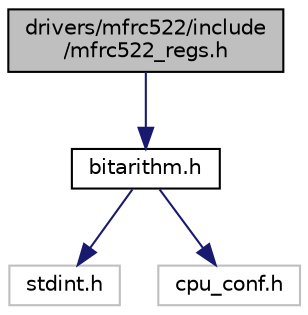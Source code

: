 digraph "drivers/mfrc522/include/mfrc522_regs.h"
{
 // LATEX_PDF_SIZE
  edge [fontname="Helvetica",fontsize="10",labelfontname="Helvetica",labelfontsize="10"];
  node [fontname="Helvetica",fontsize="10",shape=record];
  Node1 [label="drivers/mfrc522/include\l/mfrc522_regs.h",height=0.2,width=0.4,color="black", fillcolor="grey75", style="filled", fontcolor="black",tooltip="Register definitions for the MFRC522 controller."];
  Node1 -> Node2 [color="midnightblue",fontsize="10",style="solid",fontname="Helvetica"];
  Node2 [label="bitarithm.h",height=0.2,width=0.4,color="black", fillcolor="white", style="filled",URL="$bitarithm_8h.html",tooltip="Helper functions for bit arithmetic."];
  Node2 -> Node3 [color="midnightblue",fontsize="10",style="solid",fontname="Helvetica"];
  Node3 [label="stdint.h",height=0.2,width=0.4,color="grey75", fillcolor="white", style="filled",tooltip=" "];
  Node2 -> Node4 [color="midnightblue",fontsize="10",style="solid",fontname="Helvetica"];
  Node4 [label="cpu_conf.h",height=0.2,width=0.4,color="grey75", fillcolor="white", style="filled",tooltip=" "];
}
